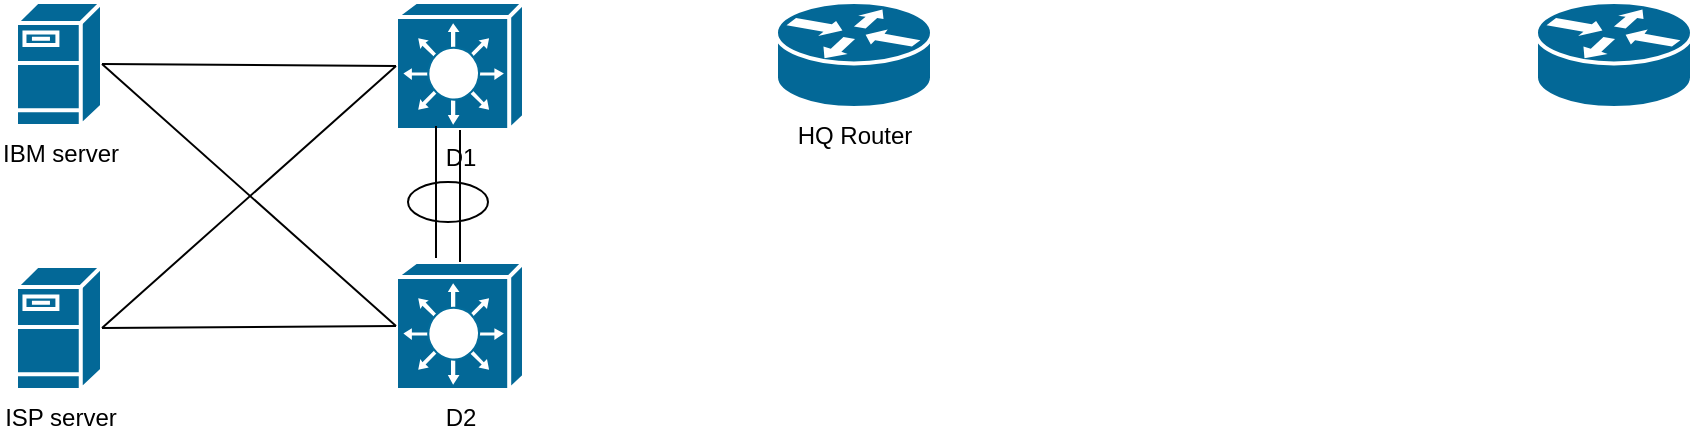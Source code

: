 <mxfile version="24.7.7">
  <diagram name="Page-1" id="G4pYxyU2FkNYo4f7sW-s">
    <mxGraphModel dx="1208" dy="764" grid="1" gridSize="10" guides="1" tooltips="1" connect="1" arrows="1" fold="1" page="1" pageScale="1" pageWidth="827" pageHeight="1169" math="0" shadow="0">
      <root>
        <mxCell id="0" />
        <mxCell id="1" parent="0" />
        <mxCell id="S0YhPDVqsq7gKSv44qbi-1" value="HQ Router" style="shape=mxgraph.cisco.routers.router;sketch=0;html=1;pointerEvents=1;dashed=0;fillColor=#036897;strokeColor=#ffffff;strokeWidth=2;verticalLabelPosition=bottom;verticalAlign=top;align=center;outlineConnect=0;" vertex="1" parent="1">
          <mxGeometry x="480" y="290" width="78" height="53" as="geometry" />
        </mxCell>
        <mxCell id="S0YhPDVqsq7gKSv44qbi-3" value="" style="shape=mxgraph.cisco.routers.router;sketch=0;html=1;pointerEvents=1;dashed=0;fillColor=#036897;strokeColor=#ffffff;strokeWidth=2;verticalLabelPosition=bottom;verticalAlign=top;align=center;outlineConnect=0;" vertex="1" parent="1">
          <mxGeometry x="860" y="290" width="78" height="53" as="geometry" />
        </mxCell>
        <mxCell id="S0YhPDVqsq7gKSv44qbi-4" value="IBM server" style="shape=mxgraph.cisco.servers.fileserver;sketch=0;html=1;pointerEvents=1;dashed=0;fillColor=#036897;strokeColor=#ffffff;strokeWidth=2;verticalLabelPosition=bottom;verticalAlign=top;align=center;outlineConnect=0;" vertex="1" parent="1">
          <mxGeometry x="100" y="290" width="43" height="62" as="geometry" />
        </mxCell>
        <mxCell id="S0YhPDVqsq7gKSv44qbi-5" value="ISP server" style="shape=mxgraph.cisco.servers.fileserver;sketch=0;html=1;pointerEvents=1;dashed=0;fillColor=#036897;strokeColor=#ffffff;strokeWidth=2;verticalLabelPosition=bottom;verticalAlign=top;align=center;outlineConnect=0;" vertex="1" parent="1">
          <mxGeometry x="100" y="422" width="43" height="62" as="geometry" />
        </mxCell>
        <mxCell id="S0YhPDVqsq7gKSv44qbi-6" value="D1" style="shape=mxgraph.cisco.switches.layer_3_switch;sketch=0;html=1;pointerEvents=1;dashed=0;fillColor=#036897;strokeColor=#ffffff;strokeWidth=2;verticalLabelPosition=bottom;verticalAlign=top;align=center;outlineConnect=0;" vertex="1" parent="1">
          <mxGeometry x="290" y="290" width="64" height="64" as="geometry" />
        </mxCell>
        <mxCell id="S0YhPDVqsq7gKSv44qbi-7" value="" style="endArrow=none;html=1;rounded=0;entryX=0;entryY=0.5;entryDx=0;entryDy=0;entryPerimeter=0;exitX=1;exitY=0.5;exitDx=0;exitDy=0;exitPerimeter=0;" edge="1" parent="1" source="S0YhPDVqsq7gKSv44qbi-4" target="S0YhPDVqsq7gKSv44qbi-6">
          <mxGeometry width="50" height="50" relative="1" as="geometry">
            <mxPoint x="230" y="250" as="sourcePoint" />
            <mxPoint x="280" y="200" as="targetPoint" />
          </mxGeometry>
        </mxCell>
        <mxCell id="S0YhPDVqsq7gKSv44qbi-8" value="" style="endArrow=none;html=1;rounded=0;entryX=0;entryY=0.5;entryDx=0;entryDy=0;entryPerimeter=0;exitX=1;exitY=0.5;exitDx=0;exitDy=0;exitPerimeter=0;" edge="1" parent="1" source="S0YhPDVqsq7gKSv44qbi-5" target="S0YhPDVqsq7gKSv44qbi-6">
          <mxGeometry width="50" height="50" relative="1" as="geometry">
            <mxPoint x="183" y="269" as="sourcePoint" />
            <mxPoint x="300" y="332" as="targetPoint" />
          </mxGeometry>
        </mxCell>
        <mxCell id="S0YhPDVqsq7gKSv44qbi-9" value="D2" style="shape=mxgraph.cisco.switches.layer_3_switch;sketch=0;html=1;pointerEvents=1;dashed=0;fillColor=#036897;strokeColor=#ffffff;strokeWidth=2;verticalLabelPosition=bottom;verticalAlign=top;align=center;outlineConnect=0;" vertex="1" parent="1">
          <mxGeometry x="290" y="420" width="64" height="64" as="geometry" />
        </mxCell>
        <mxCell id="S0YhPDVqsq7gKSv44qbi-10" value="" style="endArrow=none;html=1;rounded=0;entryX=0.5;entryY=1;entryDx=0;entryDy=0;entryPerimeter=0;exitX=0.5;exitY=0;exitDx=0;exitDy=0;exitPerimeter=0;" edge="1" parent="1" source="S0YhPDVqsq7gKSv44qbi-9" target="S0YhPDVqsq7gKSv44qbi-6">
          <mxGeometry width="50" height="50" relative="1" as="geometry">
            <mxPoint x="183" y="401" as="sourcePoint" />
            <mxPoint x="300" y="332" as="targetPoint" />
          </mxGeometry>
        </mxCell>
        <mxCell id="S0YhPDVqsq7gKSv44qbi-11" value="" style="endArrow=none;html=1;rounded=0;entryX=0;entryY=0.5;entryDx=0;entryDy=0;entryPerimeter=0;exitX=1;exitY=0.5;exitDx=0;exitDy=0;exitPerimeter=0;" edge="1" parent="1" source="S0YhPDVqsq7gKSv44qbi-4" target="S0YhPDVqsq7gKSv44qbi-9">
          <mxGeometry width="50" height="50" relative="1" as="geometry">
            <mxPoint x="153" y="463" as="sourcePoint" />
            <mxPoint x="300" y="332" as="targetPoint" />
          </mxGeometry>
        </mxCell>
        <mxCell id="S0YhPDVqsq7gKSv44qbi-12" value="" style="endArrow=none;html=1;rounded=0;entryX=0;entryY=0.5;entryDx=0;entryDy=0;entryPerimeter=0;exitX=1;exitY=0.5;exitDx=0;exitDy=0;exitPerimeter=0;" edge="1" parent="1" source="S0YhPDVqsq7gKSv44qbi-5" target="S0YhPDVqsq7gKSv44qbi-9">
          <mxGeometry width="50" height="50" relative="1" as="geometry">
            <mxPoint x="153" y="331" as="sourcePoint" />
            <mxPoint x="300" y="442" as="targetPoint" />
          </mxGeometry>
        </mxCell>
        <mxCell id="S0YhPDVqsq7gKSv44qbi-14" value="" style="endArrow=none;html=1;rounded=0;entryX=0.5;entryY=1;entryDx=0;entryDy=0;entryPerimeter=0;exitX=0.5;exitY=0;exitDx=0;exitDy=0;exitPerimeter=0;" edge="1" parent="1">
          <mxGeometry width="50" height="50" relative="1" as="geometry">
            <mxPoint x="310" y="418" as="sourcePoint" />
            <mxPoint x="310" y="352" as="targetPoint" />
          </mxGeometry>
        </mxCell>
        <mxCell id="S0YhPDVqsq7gKSv44qbi-15" value="" style="ellipse;whiteSpace=wrap;html=1;fillColor=none;" vertex="1" parent="1">
          <mxGeometry x="296" y="380" width="40" height="20" as="geometry" />
        </mxCell>
      </root>
    </mxGraphModel>
  </diagram>
</mxfile>
